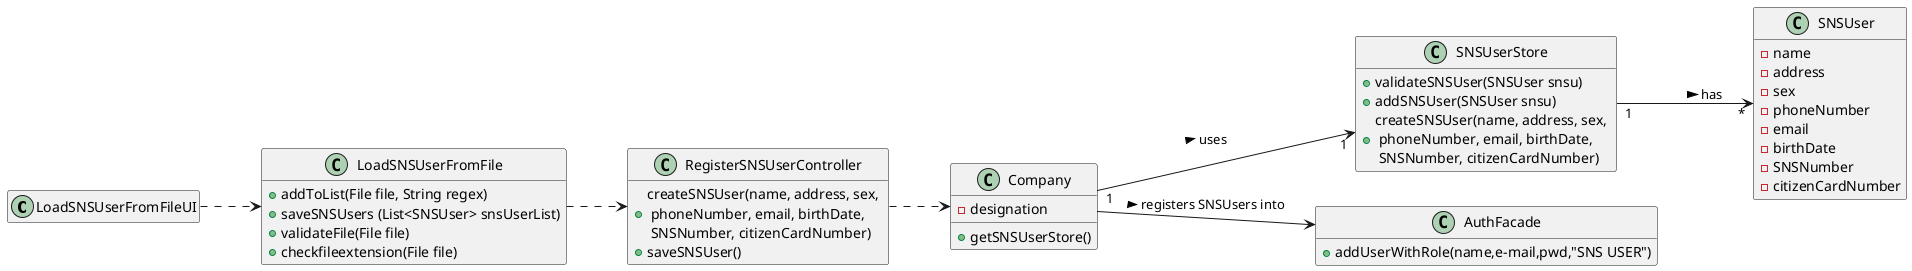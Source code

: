 @startuml
'https://plantuml.com/class-diagram

hide empty members
left to right direction


class LoadSNSUserFromFileUI{
}

class LoadSNSUserFromFile{
+addToList(File file, String regex)
+saveSNSUsers (List<SNSUser> snsUserList)
+validateFile(File file)
+checkfileextension(File file)
}

class Company {
- designation
+ getSNSUserStore()
}



class RegisterSNSUserController {
+ createSNSUser(name, address, sex, \n phoneNumber, email, birthDate, \n SNSNumber, citizenCardNumber)
+ saveSNSUser()
}

class SNSUser {
-name
-address
-sex
-phoneNumber
-email
-birthDate
-SNSNumber
-citizenCardNumber
}

class SNSUserStore {
+ validateSNSUser(SNSUser snsu)
+ addSNSUser(SNSUser snsu)
+ createSNSUser(name, address, sex, \n phoneNumber, email, birthDate, \n SNSNumber, citizenCardNumber)
}

class AuthFacade{
+ addUserWithRole(name,e-mail,pwd,"SNS USER")
}

LoadSNSUserFromFileUI ..> LoadSNSUserFromFile
LoadSNSUserFromFile ..> RegisterSNSUserController
RegisterSNSUserController ..> Company
Company "1" --> "1" SNSUserStore: uses >
SNSUserStore "1" --> "*" SNSUser: has >
Company --> AuthFacade : registers SNSUsers into >
@enduml